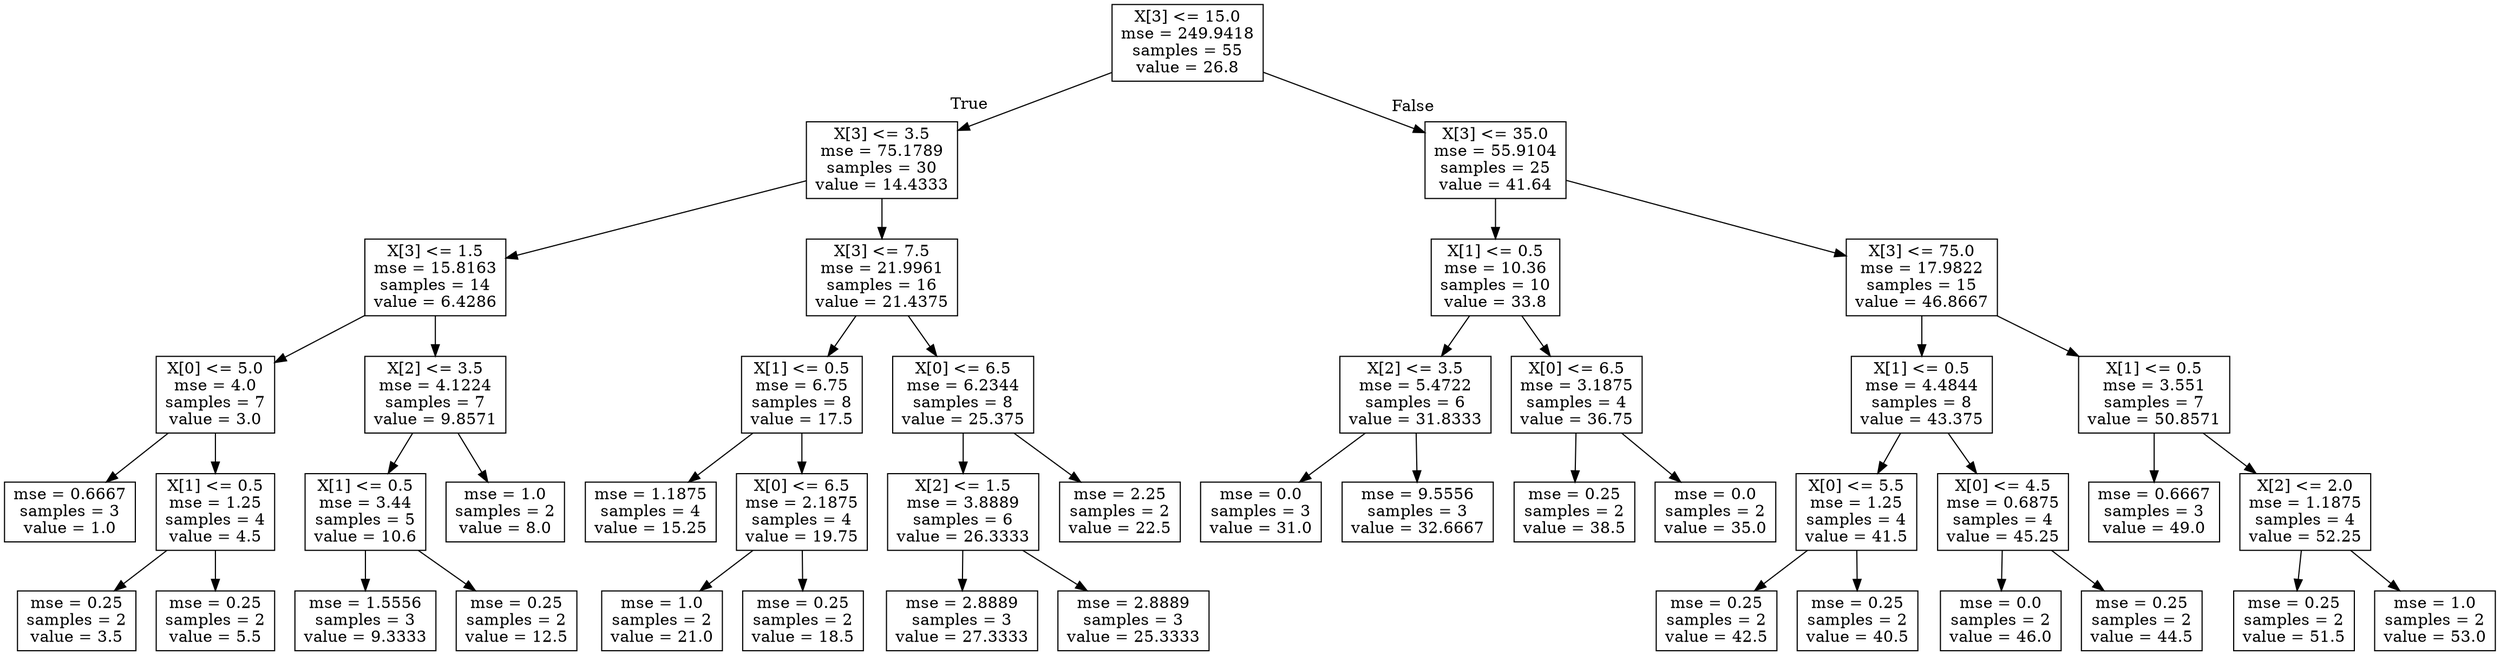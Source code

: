 digraph Tree {
node [shape=box] ;
0 [label="X[3] <= 15.0\nmse = 249.9418\nsamples = 55\nvalue = 26.8"] ;
1 [label="X[3] <= 3.5\nmse = 75.1789\nsamples = 30\nvalue = 14.4333"] ;
0 -> 1 [labeldistance=2.5, labelangle=45, headlabel="True"] ;
2 [label="X[3] <= 1.5\nmse = 15.8163\nsamples = 14\nvalue = 6.4286"] ;
1 -> 2 ;
3 [label="X[0] <= 5.0\nmse = 4.0\nsamples = 7\nvalue = 3.0"] ;
2 -> 3 ;
4 [label="mse = 0.6667\nsamples = 3\nvalue = 1.0"] ;
3 -> 4 ;
5 [label="X[1] <= 0.5\nmse = 1.25\nsamples = 4\nvalue = 4.5"] ;
3 -> 5 ;
6 [label="mse = 0.25\nsamples = 2\nvalue = 3.5"] ;
5 -> 6 ;
7 [label="mse = 0.25\nsamples = 2\nvalue = 5.5"] ;
5 -> 7 ;
8 [label="X[2] <= 3.5\nmse = 4.1224\nsamples = 7\nvalue = 9.8571"] ;
2 -> 8 ;
9 [label="X[1] <= 0.5\nmse = 3.44\nsamples = 5\nvalue = 10.6"] ;
8 -> 9 ;
10 [label="mse = 1.5556\nsamples = 3\nvalue = 9.3333"] ;
9 -> 10 ;
11 [label="mse = 0.25\nsamples = 2\nvalue = 12.5"] ;
9 -> 11 ;
12 [label="mse = 1.0\nsamples = 2\nvalue = 8.0"] ;
8 -> 12 ;
13 [label="X[3] <= 7.5\nmse = 21.9961\nsamples = 16\nvalue = 21.4375"] ;
1 -> 13 ;
14 [label="X[1] <= 0.5\nmse = 6.75\nsamples = 8\nvalue = 17.5"] ;
13 -> 14 ;
15 [label="mse = 1.1875\nsamples = 4\nvalue = 15.25"] ;
14 -> 15 ;
16 [label="X[0] <= 6.5\nmse = 2.1875\nsamples = 4\nvalue = 19.75"] ;
14 -> 16 ;
17 [label="mse = 1.0\nsamples = 2\nvalue = 21.0"] ;
16 -> 17 ;
18 [label="mse = 0.25\nsamples = 2\nvalue = 18.5"] ;
16 -> 18 ;
19 [label="X[0] <= 6.5\nmse = 6.2344\nsamples = 8\nvalue = 25.375"] ;
13 -> 19 ;
20 [label="X[2] <= 1.5\nmse = 3.8889\nsamples = 6\nvalue = 26.3333"] ;
19 -> 20 ;
21 [label="mse = 2.8889\nsamples = 3\nvalue = 27.3333"] ;
20 -> 21 ;
22 [label="mse = 2.8889\nsamples = 3\nvalue = 25.3333"] ;
20 -> 22 ;
23 [label="mse = 2.25\nsamples = 2\nvalue = 22.5"] ;
19 -> 23 ;
24 [label="X[3] <= 35.0\nmse = 55.9104\nsamples = 25\nvalue = 41.64"] ;
0 -> 24 [labeldistance=2.5, labelangle=-45, headlabel="False"] ;
25 [label="X[1] <= 0.5\nmse = 10.36\nsamples = 10\nvalue = 33.8"] ;
24 -> 25 ;
26 [label="X[2] <= 3.5\nmse = 5.4722\nsamples = 6\nvalue = 31.8333"] ;
25 -> 26 ;
27 [label="mse = 0.0\nsamples = 3\nvalue = 31.0"] ;
26 -> 27 ;
28 [label="mse = 9.5556\nsamples = 3\nvalue = 32.6667"] ;
26 -> 28 ;
29 [label="X[0] <= 6.5\nmse = 3.1875\nsamples = 4\nvalue = 36.75"] ;
25 -> 29 ;
30 [label="mse = 0.25\nsamples = 2\nvalue = 38.5"] ;
29 -> 30 ;
31 [label="mse = 0.0\nsamples = 2\nvalue = 35.0"] ;
29 -> 31 ;
32 [label="X[3] <= 75.0\nmse = 17.9822\nsamples = 15\nvalue = 46.8667"] ;
24 -> 32 ;
33 [label="X[1] <= 0.5\nmse = 4.4844\nsamples = 8\nvalue = 43.375"] ;
32 -> 33 ;
34 [label="X[0] <= 5.5\nmse = 1.25\nsamples = 4\nvalue = 41.5"] ;
33 -> 34 ;
35 [label="mse = 0.25\nsamples = 2\nvalue = 42.5"] ;
34 -> 35 ;
36 [label="mse = 0.25\nsamples = 2\nvalue = 40.5"] ;
34 -> 36 ;
37 [label="X[0] <= 4.5\nmse = 0.6875\nsamples = 4\nvalue = 45.25"] ;
33 -> 37 ;
38 [label="mse = 0.0\nsamples = 2\nvalue = 46.0"] ;
37 -> 38 ;
39 [label="mse = 0.25\nsamples = 2\nvalue = 44.5"] ;
37 -> 39 ;
40 [label="X[1] <= 0.5\nmse = 3.551\nsamples = 7\nvalue = 50.8571"] ;
32 -> 40 ;
41 [label="mse = 0.6667\nsamples = 3\nvalue = 49.0"] ;
40 -> 41 ;
42 [label="X[2] <= 2.0\nmse = 1.1875\nsamples = 4\nvalue = 52.25"] ;
40 -> 42 ;
43 [label="mse = 0.25\nsamples = 2\nvalue = 51.5"] ;
42 -> 43 ;
44 [label="mse = 1.0\nsamples = 2\nvalue = 53.0"] ;
42 -> 44 ;
}